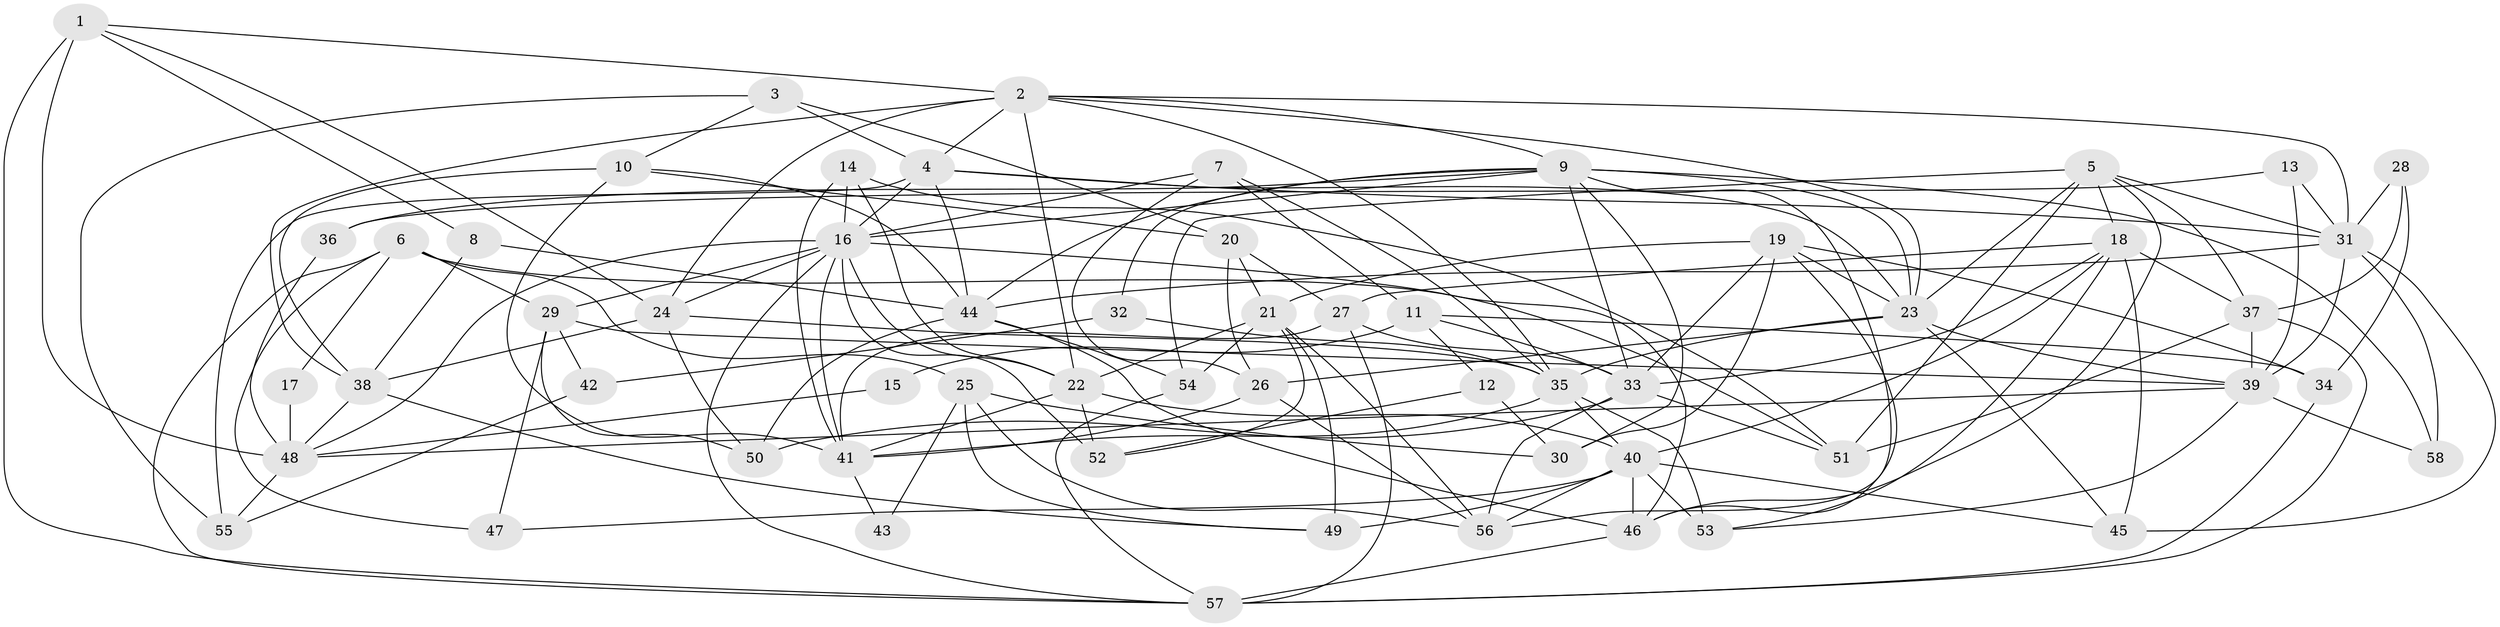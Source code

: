 // original degree distribution, {2: 0.20869565217391303, 3: 0.23478260869565218, 4: 0.2, 6: 0.12173913043478261, 5: 0.1565217391304348, 7: 0.06086956521739131, 8: 0.017391304347826087}
// Generated by graph-tools (version 1.1) at 2025/02/03/09/25 03:02:01]
// undirected, 58 vertices, 159 edges
graph export_dot {
graph [start="1"]
  node [color=gray90,style=filled];
  1;
  2;
  3;
  4;
  5;
  6;
  7;
  8;
  9;
  10;
  11;
  12;
  13;
  14;
  15;
  16;
  17;
  18;
  19;
  20;
  21;
  22;
  23;
  24;
  25;
  26;
  27;
  28;
  29;
  30;
  31;
  32;
  33;
  34;
  35;
  36;
  37;
  38;
  39;
  40;
  41;
  42;
  43;
  44;
  45;
  46;
  47;
  48;
  49;
  50;
  51;
  52;
  53;
  54;
  55;
  56;
  57;
  58;
  1 -- 2 [weight=1.0];
  1 -- 8 [weight=1.0];
  1 -- 24 [weight=1.0];
  1 -- 48 [weight=2.0];
  1 -- 57 [weight=1.0];
  2 -- 4 [weight=1.0];
  2 -- 9 [weight=1.0];
  2 -- 22 [weight=1.0];
  2 -- 23 [weight=1.0];
  2 -- 24 [weight=1.0];
  2 -- 31 [weight=1.0];
  2 -- 35 [weight=1.0];
  2 -- 38 [weight=1.0];
  3 -- 4 [weight=1.0];
  3 -- 10 [weight=1.0];
  3 -- 20 [weight=1.0];
  3 -- 55 [weight=1.0];
  4 -- 16 [weight=1.0];
  4 -- 23 [weight=1.0];
  4 -- 31 [weight=1.0];
  4 -- 44 [weight=2.0];
  4 -- 55 [weight=1.0];
  5 -- 18 [weight=1.0];
  5 -- 23 [weight=1.0];
  5 -- 31 [weight=1.0];
  5 -- 37 [weight=1.0];
  5 -- 46 [weight=1.0];
  5 -- 51 [weight=2.0];
  5 -- 54 [weight=1.0];
  6 -- 17 [weight=1.0];
  6 -- 25 [weight=1.0];
  6 -- 29 [weight=1.0];
  6 -- 47 [weight=1.0];
  6 -- 51 [weight=1.0];
  6 -- 57 [weight=1.0];
  7 -- 11 [weight=1.0];
  7 -- 16 [weight=1.0];
  7 -- 26 [weight=1.0];
  7 -- 35 [weight=1.0];
  8 -- 38 [weight=1.0];
  8 -- 44 [weight=1.0];
  9 -- 16 [weight=1.0];
  9 -- 23 [weight=1.0];
  9 -- 30 [weight=1.0];
  9 -- 32 [weight=1.0];
  9 -- 33 [weight=1.0];
  9 -- 36 [weight=1.0];
  9 -- 44 [weight=1.0];
  9 -- 56 [weight=1.0];
  9 -- 58 [weight=1.0];
  10 -- 20 [weight=1.0];
  10 -- 38 [weight=2.0];
  10 -- 41 [weight=1.0];
  10 -- 44 [weight=1.0];
  11 -- 12 [weight=1.0];
  11 -- 15 [weight=1.0];
  11 -- 33 [weight=1.0];
  11 -- 34 [weight=1.0];
  12 -- 30 [weight=1.0];
  12 -- 52 [weight=1.0];
  13 -- 31 [weight=1.0];
  13 -- 36 [weight=1.0];
  13 -- 39 [weight=1.0];
  14 -- 16 [weight=2.0];
  14 -- 22 [weight=1.0];
  14 -- 41 [weight=1.0];
  14 -- 51 [weight=2.0];
  15 -- 48 [weight=1.0];
  16 -- 22 [weight=1.0];
  16 -- 24 [weight=1.0];
  16 -- 29 [weight=1.0];
  16 -- 41 [weight=1.0];
  16 -- 46 [weight=1.0];
  16 -- 48 [weight=1.0];
  16 -- 52 [weight=1.0];
  16 -- 57 [weight=1.0];
  17 -- 48 [weight=2.0];
  18 -- 27 [weight=1.0];
  18 -- 33 [weight=2.0];
  18 -- 37 [weight=1.0];
  18 -- 40 [weight=1.0];
  18 -- 45 [weight=1.0];
  18 -- 53 [weight=1.0];
  19 -- 21 [weight=1.0];
  19 -- 23 [weight=1.0];
  19 -- 30 [weight=1.0];
  19 -- 33 [weight=1.0];
  19 -- 34 [weight=1.0];
  19 -- 46 [weight=1.0];
  20 -- 21 [weight=1.0];
  20 -- 26 [weight=1.0];
  20 -- 27 [weight=1.0];
  21 -- 22 [weight=1.0];
  21 -- 49 [weight=1.0];
  21 -- 52 [weight=1.0];
  21 -- 54 [weight=1.0];
  21 -- 56 [weight=1.0];
  22 -- 40 [weight=1.0];
  22 -- 41 [weight=1.0];
  22 -- 52 [weight=1.0];
  23 -- 26 [weight=1.0];
  23 -- 35 [weight=1.0];
  23 -- 39 [weight=1.0];
  23 -- 45 [weight=1.0];
  24 -- 35 [weight=1.0];
  24 -- 38 [weight=1.0];
  24 -- 50 [weight=1.0];
  25 -- 30 [weight=1.0];
  25 -- 43 [weight=1.0];
  25 -- 49 [weight=1.0];
  25 -- 56 [weight=1.0];
  26 -- 41 [weight=1.0];
  26 -- 56 [weight=1.0];
  27 -- 33 [weight=1.0];
  27 -- 41 [weight=1.0];
  27 -- 57 [weight=1.0];
  28 -- 31 [weight=1.0];
  28 -- 34 [weight=1.0];
  28 -- 37 [weight=1.0];
  29 -- 39 [weight=1.0];
  29 -- 42 [weight=1.0];
  29 -- 47 [weight=1.0];
  29 -- 50 [weight=1.0];
  31 -- 39 [weight=1.0];
  31 -- 44 [weight=1.0];
  31 -- 45 [weight=1.0];
  31 -- 58 [weight=1.0];
  32 -- 35 [weight=1.0];
  32 -- 42 [weight=1.0];
  33 -- 50 [weight=1.0];
  33 -- 51 [weight=1.0];
  33 -- 56 [weight=1.0];
  34 -- 57 [weight=1.0];
  35 -- 40 [weight=1.0];
  35 -- 41 [weight=1.0];
  35 -- 53 [weight=2.0];
  36 -- 48 [weight=1.0];
  37 -- 39 [weight=1.0];
  37 -- 51 [weight=1.0];
  37 -- 57 [weight=1.0];
  38 -- 48 [weight=1.0];
  38 -- 49 [weight=1.0];
  39 -- 48 [weight=1.0];
  39 -- 53 [weight=1.0];
  39 -- 58 [weight=1.0];
  40 -- 45 [weight=1.0];
  40 -- 46 [weight=1.0];
  40 -- 47 [weight=1.0];
  40 -- 49 [weight=2.0];
  40 -- 53 [weight=1.0];
  40 -- 56 [weight=1.0];
  41 -- 43 [weight=1.0];
  42 -- 55 [weight=1.0];
  44 -- 46 [weight=1.0];
  44 -- 50 [weight=1.0];
  44 -- 54 [weight=1.0];
  46 -- 57 [weight=1.0];
  48 -- 55 [weight=1.0];
  54 -- 57 [weight=1.0];
}
